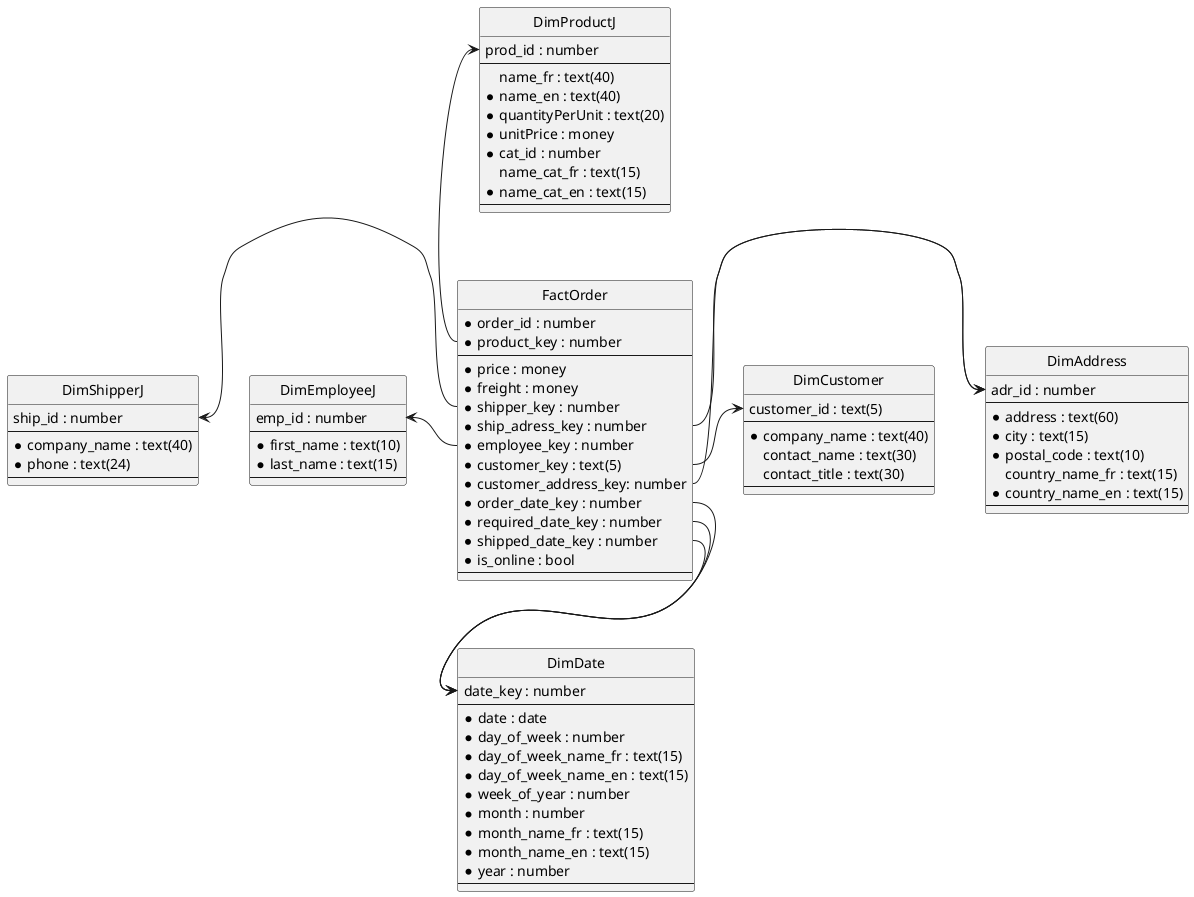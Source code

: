 @startuml db
hide circle


entity "DimEmployeeJ" as emp {
    emp_id : number
    --
    *first_name : text(10)
    *last_name : text(15)
    --
}


entity "DimCustomer" as customer {
	customer_id : text(5)
--
    *company_name : text(40)
    contact_name : text(30)
    contact_title : text(30)
--
}
entity "DimShipperJ" as shp{
    ship_id : number
    --
    *company_name : text(40)
    *phone : text(24)
    --
}

entity "DimProductJ" as prod {
    prod_id : number
    --
    name_fr : text(40)
    *name_en : text(40)
    *quantityPerUnit : text(20)
    *unitPrice : money
    *cat_id : number
    name_cat_fr : text(15)
    *name_cat_en : text(15)
    --
}
entity "FactOrder" as order{
    *order_id : number
    *product_key : number
    --
    *price : money
    *freight : money
    *shipper_key : number
    *ship_adress_key : number
    *employee_key : number
    *customer_key : text(5)
    *customer_address_key: number
    *order_date_key : number
    *required_date_key : number
    *shipped_date_key : number
    *is_online : bool
    --
}
entity "DimAddress" as adr{
    adr_id : number
    --
    *address : text(60)
    *city : text(15)
    *postal_code : text(10)
    country_name_fr : text(15)
    *country_name_en : text(15)
    --
}

entity "DimDate" as date {
    date_key : number
    --
    *date : date
    *day_of_week : number
    *day_of_week_name_fr : text(15)
    *day_of_week_name_en : text(15)
    *week_of_year : number
    *month : number
    *month_name_fr : text(15)
    *month_name_en : text(15)
    *year : number
    --
}


order::order_date_key --> date::date_key
order::required_date_key --> date::date_key
order::shipped_date_key --> date::date_key
order::product_key -up-> prod::prod_id
order::employee_key  -left-> emp::emp_id
order::shipper_key -left-> shp::ship_id
order::ship_adress_key --> adr::adr_id
order::customer_key -right-> customer::customer_id
order::customer_address_key -right-> adr::adr_id

@endum